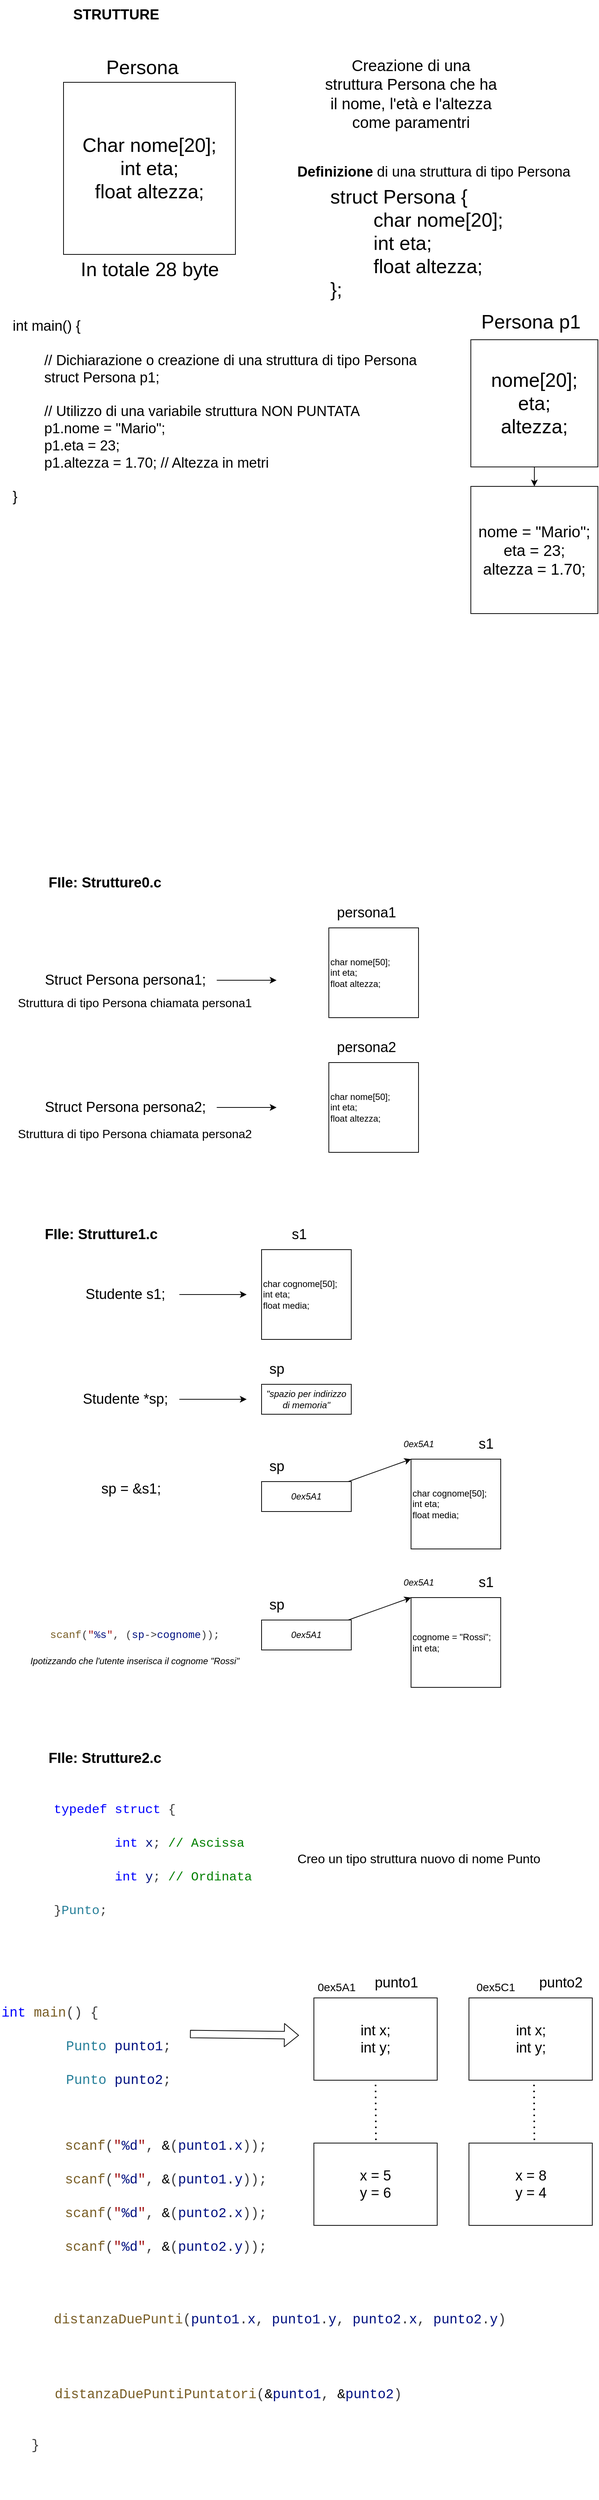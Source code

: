 <mxfile>
    <diagram id="k9PKdRFFc9656qdMAsGO" name="Pagina-1">
        <mxGraphModel dx="722" dy="1861" grid="1" gridSize="10" guides="1" tooltips="1" connect="1" arrows="1" fold="1" page="1" pageScale="1" pageWidth="827" pageHeight="1169" math="0" shadow="0">
            <root>
                <mxCell id="0"/>
                <mxCell id="1" parent="0"/>
                <mxCell id="2" value="char nome[50];&lt;br&gt;int eta;&lt;br&gt;float altezza;" style="whiteSpace=wrap;html=1;aspect=fixed;align=left;" parent="1" vertex="1">
                    <mxGeometry x="450" y="130" width="120" height="120" as="geometry"/>
                </mxCell>
                <mxCell id="3" value="FIle: Strutture0.c" style="text;html=1;align=center;verticalAlign=middle;resizable=0;points=[];autosize=1;strokeColor=none;fillColor=none;fontSize=19;fontStyle=1" parent="1" vertex="1">
                    <mxGeometry x="65" y="50" width="170" height="40" as="geometry"/>
                </mxCell>
                <mxCell id="5" style="edgeStyle=none;html=1;fontSize=19;" parent="1" source="4" edge="1">
                    <mxGeometry relative="1" as="geometry">
                        <mxPoint x="380" y="200" as="targetPoint"/>
                    </mxGeometry>
                </mxCell>
                <mxCell id="4" value="Struct Persona persona1;&amp;nbsp;" style="text;html=1;align=center;verticalAlign=middle;resizable=0;points=[];autosize=1;strokeColor=none;fillColor=none;fontSize=19;" parent="1" vertex="1">
                    <mxGeometry x="60" y="180" width="240" height="40" as="geometry"/>
                </mxCell>
                <mxCell id="6" value="persona1" style="text;html=1;align=center;verticalAlign=middle;resizable=0;points=[];autosize=1;strokeColor=none;fillColor=none;fontSize=19;" parent="1" vertex="1">
                    <mxGeometry x="450" y="90" width="100" height="40" as="geometry"/>
                </mxCell>
                <mxCell id="7" value="char nome[50];&lt;br&gt;int eta;&lt;br&gt;float altezza;" style="whiteSpace=wrap;html=1;aspect=fixed;align=left;" parent="1" vertex="1">
                    <mxGeometry x="450" y="310" width="120" height="120" as="geometry"/>
                </mxCell>
                <mxCell id="8" style="edgeStyle=none;html=1;fontSize=19;" parent="1" edge="1">
                    <mxGeometry relative="1" as="geometry">
                        <mxPoint x="380" y="370" as="targetPoint"/>
                        <mxPoint x="300" y="370" as="sourcePoint"/>
                    </mxGeometry>
                </mxCell>
                <mxCell id="9" value="Struct Persona persona2;&amp;nbsp;" style="text;html=1;align=center;verticalAlign=middle;resizable=0;points=[];autosize=1;strokeColor=none;fillColor=none;fontSize=19;" parent="1" vertex="1">
                    <mxGeometry x="60" y="350" width="240" height="40" as="geometry"/>
                </mxCell>
                <mxCell id="10" value="persona2" style="text;html=1;align=center;verticalAlign=middle;resizable=0;points=[];autosize=1;strokeColor=none;fillColor=none;fontSize=19;" parent="1" vertex="1">
                    <mxGeometry x="450" y="270" width="100" height="40" as="geometry"/>
                </mxCell>
                <mxCell id="11" value="Struttura di tipo Persona chiamata persona1" style="text;html=1;align=center;verticalAlign=middle;resizable=0;points=[];autosize=1;strokeColor=none;fillColor=none;fontSize=16;" parent="1" vertex="1">
                    <mxGeometry x="20" y="215" width="340" height="30" as="geometry"/>
                </mxCell>
                <mxCell id="12" value="Struttura di tipo Persona chiamata persona2" style="text;html=1;align=center;verticalAlign=middle;resizable=0;points=[];autosize=1;strokeColor=none;fillColor=none;fontSize=16;" parent="1" vertex="1">
                    <mxGeometry x="20" y="390" width="340" height="30" as="geometry"/>
                </mxCell>
                <mxCell id="13" value="FIle: Strutture1.c" style="text;html=1;align=center;verticalAlign=middle;resizable=0;points=[];autosize=1;strokeColor=none;fillColor=none;fontSize=19;fontStyle=1" parent="1" vertex="1">
                    <mxGeometry x="60" y="520" width="170" height="40" as="geometry"/>
                </mxCell>
                <mxCell id="14" value="char cognome[50];&lt;br&gt;int eta;&lt;br&gt;float media;" style="whiteSpace=wrap;html=1;aspect=fixed;align=left;" parent="1" vertex="1">
                    <mxGeometry x="360" y="560" width="120" height="120" as="geometry"/>
                </mxCell>
                <mxCell id="15" value="s1" style="text;html=1;align=center;verticalAlign=middle;resizable=0;points=[];autosize=1;strokeColor=none;fillColor=none;fontSize=19;" parent="1" vertex="1">
                    <mxGeometry x="390" y="520" width="40" height="40" as="geometry"/>
                </mxCell>
                <mxCell id="17" value="" style="edgeStyle=none;html=1;fontSize=16;" parent="1" source="16" edge="1">
                    <mxGeometry relative="1" as="geometry">
                        <mxPoint x="340" y="620" as="targetPoint"/>
                    </mxGeometry>
                </mxCell>
                <mxCell id="16" value="Studente s1;&amp;nbsp;" style="text;html=1;align=center;verticalAlign=middle;resizable=0;points=[];autosize=1;strokeColor=none;fillColor=none;fontSize=19;" parent="1" vertex="1">
                    <mxGeometry x="110" y="600" width="140" height="40" as="geometry"/>
                </mxCell>
                <mxCell id="20" value="" style="edgeStyle=none;html=1;fontSize=16;" parent="1" source="18" edge="1">
                    <mxGeometry relative="1" as="geometry">
                        <mxPoint x="340" y="760" as="targetPoint"/>
                    </mxGeometry>
                </mxCell>
                <mxCell id="18" value="Studente *sp;&amp;nbsp;" style="text;html=1;align=center;verticalAlign=middle;resizable=0;points=[];autosize=1;strokeColor=none;fillColor=none;fontSize=19;" parent="1" vertex="1">
                    <mxGeometry x="110" y="740" width="140" height="40" as="geometry"/>
                </mxCell>
                <mxCell id="19" value="&quot;spazio per indirizzo di memoria&quot;" style="rounded=0;whiteSpace=wrap;html=1;fontSize=12;fontStyle=2" parent="1" vertex="1">
                    <mxGeometry x="360" y="740" width="120" height="40" as="geometry"/>
                </mxCell>
                <mxCell id="22" value="sp" style="text;html=1;align=center;verticalAlign=middle;resizable=0;points=[];autosize=1;strokeColor=none;fillColor=none;fontSize=19;" parent="1" vertex="1">
                    <mxGeometry x="360" y="700" width="40" height="40" as="geometry"/>
                </mxCell>
                <mxCell id="23" value="sp = &amp;amp;s1;" style="text;html=1;align=center;verticalAlign=middle;resizable=0;points=[];autosize=1;strokeColor=none;fillColor=none;fontSize=19;" parent="1" vertex="1">
                    <mxGeometry x="135" y="860" width="100" height="40" as="geometry"/>
                </mxCell>
                <mxCell id="25" value="char cognome[50];&lt;br&gt;int eta;&lt;br&gt;float media;" style="whiteSpace=wrap;html=1;aspect=fixed;align=left;" parent="1" vertex="1">
                    <mxGeometry x="560" y="840" width="120" height="120" as="geometry"/>
                </mxCell>
                <mxCell id="26" value="s1" style="text;html=1;align=center;verticalAlign=middle;resizable=0;points=[];autosize=1;strokeColor=none;fillColor=none;fontSize=19;" parent="1" vertex="1">
                    <mxGeometry x="640" y="800" width="40" height="40" as="geometry"/>
                </mxCell>
                <mxCell id="31" value="" style="edgeStyle=none;html=1;fontSize=12;entryX=0;entryY=0;entryDx=0;entryDy=0;" parent="1" source="27" target="25" edge="1">
                    <mxGeometry relative="1" as="geometry"/>
                </mxCell>
                <mxCell id="27" value="0ex5A1" style="rounded=0;whiteSpace=wrap;html=1;fontSize=12;fontStyle=2" parent="1" vertex="1">
                    <mxGeometry x="360" y="870" width="120" height="40" as="geometry"/>
                </mxCell>
                <mxCell id="28" value="sp" style="text;html=1;align=center;verticalAlign=middle;resizable=0;points=[];autosize=1;strokeColor=none;fillColor=none;fontSize=19;" parent="1" vertex="1">
                    <mxGeometry x="360" y="830" width="40" height="40" as="geometry"/>
                </mxCell>
                <mxCell id="32" value="&lt;span style=&quot;font-style: italic;&quot;&gt;0ex5A1&lt;/span&gt;" style="text;html=1;align=center;verticalAlign=middle;resizable=0;points=[];autosize=1;strokeColor=none;fillColor=none;fontSize=12;" parent="1" vertex="1">
                    <mxGeometry x="540" y="805" width="60" height="30" as="geometry"/>
                </mxCell>
                <mxCell id="33" value="&lt;div style=&quot;color: rgb(59, 59, 59); background-color: rgb(255, 255, 255); font-family: Menlo, Monaco, &amp;quot;Courier New&amp;quot;, monospace; font-size: 14px; line-height: 21px;&quot;&gt;&lt;span style=&quot;color: #795e26;&quot;&gt;scanf&lt;/span&gt;(&lt;span style=&quot;color: #a31515;&quot;&gt;&quot;&lt;/span&gt;&lt;span style=&quot;color: #001080;&quot;&gt;%s&lt;/span&gt;&lt;span style=&quot;color: #a31515;&quot;&gt;&quot;&lt;/span&gt;, (&lt;span style=&quot;color: #001080;&quot;&gt;sp&lt;/span&gt;-&amp;gt;&lt;span style=&quot;color: #001080;&quot;&gt;cognome&lt;/span&gt;));&lt;/div&gt;" style="text;html=1;align=center;verticalAlign=middle;resizable=0;points=[];autosize=1;strokeColor=none;fillColor=none;fontSize=19;" parent="1" vertex="1">
                    <mxGeometry x="65" y="1060" width="250" height="30" as="geometry"/>
                </mxCell>
                <mxCell id="34" value="cognome = &quot;Rossi&quot;;&lt;br&gt;int eta;" style="whiteSpace=wrap;html=1;aspect=fixed;align=left;" parent="1" vertex="1">
                    <mxGeometry x="560" y="1025" width="120" height="120" as="geometry"/>
                </mxCell>
                <mxCell id="35" value="s1" style="text;html=1;align=center;verticalAlign=middle;resizable=0;points=[];autosize=1;strokeColor=none;fillColor=none;fontSize=19;" parent="1" vertex="1">
                    <mxGeometry x="640" y="985" width="40" height="40" as="geometry"/>
                </mxCell>
                <mxCell id="39" style="edgeStyle=none;html=1;entryX=0;entryY=0;entryDx=0;entryDy=0;fontSize=12;" parent="1" source="36" target="34" edge="1">
                    <mxGeometry relative="1" as="geometry"/>
                </mxCell>
                <mxCell id="36" value="0ex5A1" style="rounded=0;whiteSpace=wrap;html=1;fontSize=12;fontStyle=2" parent="1" vertex="1">
                    <mxGeometry x="360" y="1055" width="120" height="40" as="geometry"/>
                </mxCell>
                <mxCell id="37" value="sp" style="text;html=1;align=center;verticalAlign=middle;resizable=0;points=[];autosize=1;strokeColor=none;fillColor=none;fontSize=19;" parent="1" vertex="1">
                    <mxGeometry x="360" y="1015" width="40" height="40" as="geometry"/>
                </mxCell>
                <mxCell id="38" value="&lt;span style=&quot;font-style: italic;&quot;&gt;0ex5A1&lt;/span&gt;" style="text;html=1;align=center;verticalAlign=middle;resizable=0;points=[];autosize=1;strokeColor=none;fillColor=none;fontSize=12;" parent="1" vertex="1">
                    <mxGeometry x="540" y="990" width="60" height="30" as="geometry"/>
                </mxCell>
                <mxCell id="41" value="&lt;i&gt;Ipotizzando che l'utente inserisca il cognome &quot;Rossi&quot;&lt;/i&gt;" style="text;html=1;align=center;verticalAlign=middle;resizable=0;points=[];autosize=1;strokeColor=none;fillColor=none;fontSize=12;" parent="1" vertex="1">
                    <mxGeometry x="40" y="1095" width="300" height="30" as="geometry"/>
                </mxCell>
                <mxCell id="42" value="STRUTTURE" style="text;html=1;align=center;verticalAlign=middle;resizable=0;points=[];autosize=1;strokeColor=none;fillColor=none;fontSize=19;fontStyle=1" parent="1" vertex="1">
                    <mxGeometry x="95" y="-1110" width="140" height="40" as="geometry"/>
                </mxCell>
                <mxCell id="43" value="Char nome[20];&lt;br style=&quot;font-size: 26px;&quot;&gt;int eta;&lt;br style=&quot;font-size: 26px;&quot;&gt;float altezza;" style="whiteSpace=wrap;html=1;aspect=fixed;fontSize=26;" parent="1" vertex="1">
                    <mxGeometry x="95" y="-1000" width="230" height="230" as="geometry"/>
                </mxCell>
                <mxCell id="44" value="Creazione di una struttura Persona che ha il nome, l'età e l'altezza come paramentri" style="text;html=1;strokeColor=none;fillColor=none;align=center;verticalAlign=middle;whiteSpace=wrap;rounded=0;fontSize=21;" parent="1" vertex="1">
                    <mxGeometry x="440" y="-1000" width="240" height="30" as="geometry"/>
                </mxCell>
                <mxCell id="46" value="In totale 28 byte" style="text;html=1;align=center;verticalAlign=middle;resizable=0;points=[];autosize=1;strokeColor=none;fillColor=none;fontSize=26;" parent="1" vertex="1">
                    <mxGeometry x="105" y="-770" width="210" height="40" as="geometry"/>
                </mxCell>
                <mxCell id="47" value="Persona" style="text;html=1;align=center;verticalAlign=middle;resizable=0;points=[];autosize=1;strokeColor=none;fillColor=none;fontSize=26;" parent="1" vertex="1">
                    <mxGeometry x="140" y="-1040" width="120" height="40" as="geometry"/>
                </mxCell>
                <mxCell id="49" value="struct Persona {&lt;br&gt;&lt;span style=&quot;white-space: pre;&quot;&gt;&#9;&lt;/span&gt;char nome[20];&lt;br&gt;&lt;span style=&quot;white-space: pre;&quot;&gt;&#9;&lt;/span&gt;int eta;&lt;br&gt;&lt;span style=&quot;white-space: pre;&quot;&gt;&#9;&lt;/span&gt;float altezza;&lt;br&gt;};" style="text;html=1;align=left;verticalAlign=middle;resizable=0;points=[];autosize=1;strokeColor=none;fillColor=none;fontSize=26;" parent="1" vertex="1">
                    <mxGeometry x="450" y="-870" width="250" height="170" as="geometry"/>
                </mxCell>
                <mxCell id="50" value="&lt;b&gt;Definizione&lt;/b&gt; di una struttura di tipo Persona" style="text;html=1;align=center;verticalAlign=middle;resizable=0;points=[];autosize=1;strokeColor=none;fillColor=none;fontSize=19;" parent="1" vertex="1">
                    <mxGeometry x="395" y="-900" width="390" height="40" as="geometry"/>
                </mxCell>
                <mxCell id="51" value="int main() {&lt;br&gt;&lt;br&gt;&lt;div style=&quot;&quot;&gt;&lt;span style=&quot;background-color: initial;&quot;&gt;&lt;span style=&quot;white-space: pre;&quot;&gt;&#9;&lt;/span&gt;// Dichiarazione o creazione di una struttura di tipo Persona&lt;/span&gt;&lt;/div&gt;&lt;span style=&quot;white-space: pre;&quot;&gt;&#9;&lt;/span&gt;struct Persona p1;&lt;br&gt;&lt;br&gt;&lt;span style=&quot;white-space: pre;&quot;&gt;&#9;&lt;/span&gt;// Utilizzo di una variabile struttura NON PUNTATA&lt;br&gt;&lt;span style=&quot;white-space: pre;&quot;&gt;&#9;&lt;/span&gt;p1.nome = &quot;Mario&quot;;&lt;br&gt;&lt;span style=&quot;white-space: pre;&quot;&gt;&#9;&lt;/span&gt;p1.eta = 23;&lt;br&gt;&lt;span style=&quot;white-space: pre;&quot;&gt;&#9;&lt;/span&gt;p1.altezza = 1.70; // Altezza in metri&lt;br&gt;&lt;br&gt;}" style="text;html=1;align=left;verticalAlign=middle;resizable=0;points=[];autosize=1;strokeColor=none;fillColor=none;fontSize=19;" parent="1" vertex="1">
                    <mxGeometry x="25" y="-690" width="560" height="260" as="geometry"/>
                </mxCell>
                <mxCell id="55" value="" style="edgeStyle=none;html=1;fontSize=19;" parent="1" source="52" target="54" edge="1">
                    <mxGeometry relative="1" as="geometry"/>
                </mxCell>
                <mxCell id="52" value="nome[20];&lt;br style=&quot;font-size: 26px;&quot;&gt;eta;&lt;br style=&quot;font-size: 26px;&quot;&gt;altezza;" style="whiteSpace=wrap;html=1;aspect=fixed;fontSize=26;" parent="1" vertex="1">
                    <mxGeometry x="640" y="-656" width="170" height="170" as="geometry"/>
                </mxCell>
                <mxCell id="53" value="Persona p1" style="text;html=1;align=center;verticalAlign=middle;resizable=0;points=[];autosize=1;strokeColor=none;fillColor=none;fontSize=26;" parent="1" vertex="1">
                    <mxGeometry x="640" y="-700" width="160" height="40" as="geometry"/>
                </mxCell>
                <mxCell id="54" value="nome = &quot;Mario&quot;;&lt;br style=&quot;font-size: 21px;&quot;&gt;eta = 23;&lt;br style=&quot;font-size: 21px;&quot;&gt;altezza = 1.70;" style="whiteSpace=wrap;html=1;aspect=fixed;fontSize=21;" parent="1" vertex="1">
                    <mxGeometry x="640" y="-460" width="170" height="170" as="geometry"/>
                </mxCell>
                <mxCell id="56" value="FIle: Strutture2.c" style="text;html=1;align=center;verticalAlign=middle;resizable=0;points=[];autosize=1;strokeColor=none;fillColor=none;fontSize=19;fontStyle=1" vertex="1" parent="1">
                    <mxGeometry x="65" y="1220" width="170" height="40" as="geometry"/>
                </mxCell>
                <mxCell id="57" value="&lt;div style=&quot;color: rgb(59, 59, 59); background-color: rgb(255, 255, 255); font-family: Menlo, Monaco, &amp;quot;Courier New&amp;quot;, monospace; font-size: 17px; line-height: 45px;&quot;&gt;&lt;div style=&quot;font-size: 17px;&quot;&gt;&lt;span style=&quot;color: rgb(0, 0, 255); font-size: 17px;&quot;&gt;typedef&lt;/span&gt; &lt;span style=&quot;color: rgb(0, 0, 255); font-size: 17px;&quot;&gt;struct&lt;/span&gt; {&lt;/div&gt;&lt;div style=&quot;font-size: 17px;&quot;&gt;    &lt;span style=&quot;color: rgb(0, 0, 255); font-size: 17px;&quot;&gt;&lt;span style=&quot;white-space: pre; font-size: 17px;&quot;&gt;&#9;&lt;/span&gt;int&lt;/span&gt; &lt;span style=&quot;color: rgb(0, 16, 128); font-size: 17px;&quot;&gt;x&lt;/span&gt;;&lt;span style=&quot;color: rgb(0, 128, 0); font-size: 17px;&quot;&gt; // Ascissa&lt;/span&gt;&lt;/div&gt;&lt;div style=&quot;font-size: 17px;&quot;&gt;    &lt;span style=&quot;color: rgb(0, 0, 255); font-size: 17px;&quot;&gt;&lt;span style=&quot;white-space: pre; font-size: 17px;&quot;&gt;&#9;&lt;/span&gt;int&lt;/span&gt; &lt;span style=&quot;color: rgb(0, 16, 128); font-size: 17px;&quot;&gt;y&lt;/span&gt;;&lt;span style=&quot;color: rgb(0, 128, 0); font-size: 17px;&quot;&gt; // Ordinata&lt;/span&gt;&lt;/div&gt;&lt;div style=&quot;font-size: 17px;&quot;&gt;}&lt;span style=&quot;color: rgb(38, 127, 153); font-size: 17px;&quot;&gt;Punto&lt;/span&gt;;&lt;/div&gt;&lt;/div&gt;" style="text;html=1;align=left;verticalAlign=middle;resizable=0;points=[];autosize=1;strokeColor=none;fillColor=none;fontSize=17;" vertex="1" parent="1">
                    <mxGeometry x="80" y="1280" width="290" height="190" as="geometry"/>
                </mxCell>
                <mxCell id="58" value="Creo un tipo struttura nuovo di nome Punto" style="text;html=1;align=center;verticalAlign=middle;resizable=0;points=[];autosize=1;strokeColor=none;fillColor=none;fontSize=17;" vertex="1" parent="1">
                    <mxGeometry x="395" y="1360" width="350" height="30" as="geometry"/>
                </mxCell>
                <mxCell id="59" value="&lt;div style=&quot;color: rgb(59, 59, 59); background-color: rgb(255, 255, 255); font-family: Menlo, Monaco, &amp;quot;Courier New&amp;quot;, monospace; font-size: 18px; line-height: 45px;&quot;&gt;&lt;span style=&quot;color: rgb(0, 0, 255); font-size: 18px;&quot;&gt;int&lt;/span&gt; &lt;span style=&quot;color: rgb(121, 94, 38); font-size: 18px;&quot;&gt;main&lt;/span&gt;() {&lt;/div&gt;&lt;div style=&quot;color: rgb(59, 59, 59); background-color: rgb(255, 255, 255); font-family: Menlo, Monaco, &amp;quot;Courier New&amp;quot;, monospace; font-size: 18px; line-height: 45px;&quot;&gt;&lt;div style=&quot;font-size: 18px; line-height: 45px;&quot;&gt;&lt;div style=&quot;font-size: 18px;&quot;&gt;&lt;span style=&quot;color: rgb(38, 127, 153); font-size: 18px;&quot;&gt;&lt;span style=&quot;white-space: pre;&quot;&gt;&#9;&lt;/span&gt;Punto&lt;/span&gt; &lt;span style=&quot;color: rgb(0, 16, 128); font-size: 18px;&quot;&gt;punto1&lt;/span&gt;;&lt;/div&gt;&lt;div style=&quot;font-size: 18px;&quot;&gt;    &lt;span style=&quot;color: rgb(38, 127, 153); font-size: 18px;&quot;&gt;&lt;span style=&quot;white-space: pre;&quot;&gt;&#9;&lt;/span&gt;Punto&lt;/span&gt; &lt;span style=&quot;color: rgb(0, 16, 128); font-size: 18px;&quot;&gt;punto2&lt;/span&gt;;&lt;/div&gt;&lt;/div&gt;&lt;/div&gt;" style="text;html=1;align=left;verticalAlign=middle;resizable=0;points=[];autosize=1;strokeColor=none;fillColor=none;fontSize=18;" vertex="1" parent="1">
                    <mxGeometry x="10" y="1550" width="250" height="150" as="geometry"/>
                </mxCell>
                <mxCell id="62" value="punto1" style="text;html=1;align=center;verticalAlign=middle;resizable=0;points=[];autosize=1;strokeColor=none;fillColor=none;fontSize=19;" vertex="1" parent="1">
                    <mxGeometry x="500" y="1520" width="80" height="40" as="geometry"/>
                </mxCell>
                <mxCell id="63" value="punto2" style="text;html=1;align=center;verticalAlign=middle;resizable=0;points=[];autosize=1;strokeColor=none;fillColor=none;fontSize=19;" vertex="1" parent="1">
                    <mxGeometry x="720" y="1520" width="80" height="40" as="geometry"/>
                </mxCell>
                <mxCell id="64" value="int x;&lt;br&gt;int y;" style="rounded=0;whiteSpace=wrap;html=1;fontSize=19;" vertex="1" parent="1">
                    <mxGeometry x="430" y="1560" width="165" height="110" as="geometry"/>
                </mxCell>
                <mxCell id="66" value="int x;&lt;br&gt;int y;" style="rounded=0;whiteSpace=wrap;html=1;fontSize=19;" vertex="1" parent="1">
                    <mxGeometry x="637.5" y="1560" width="165" height="110" as="geometry"/>
                </mxCell>
                <mxCell id="67" value="" style="shape=flexArrow;endArrow=classic;html=1;fontSize=16;exitX=1.017;exitY=0.388;exitDx=0;exitDy=0;exitPerimeter=0;" edge="1" parent="1" source="59">
                    <mxGeometry width="50" height="50" relative="1" as="geometry">
                        <mxPoint x="350" y="1750" as="sourcePoint"/>
                        <mxPoint x="410" y="1610" as="targetPoint"/>
                    </mxGeometry>
                </mxCell>
                <mxCell id="69" value="&lt;div style=&quot;color: rgb(59, 59, 59); background-color: rgb(255, 255, 255); font-family: Menlo, Monaco, &amp;quot;Courier New&amp;quot;, monospace; font-size: 16px; line-height: 45px;&quot;&gt;&lt;br&gt;&lt;/div&gt;" style="text;html=1;align=left;verticalAlign=middle;resizable=0;points=[];autosize=1;strokeColor=none;fillColor=none;fontSize=16;" vertex="1" parent="1">
                    <mxGeometry x="75" y="1785" width="20" height="60" as="geometry"/>
                </mxCell>
                <mxCell id="70" value="&lt;div style=&quot;color: rgb(59, 59, 59); background-color: rgb(255, 255, 255); font-family: Menlo, Monaco, &amp;quot;Courier New&amp;quot;, monospace; font-size: 18px; line-height: 45px;&quot;&gt;&lt;span style=&quot;color: rgb(121, 94, 38); font-size: 18px;&quot;&gt;scanf&lt;/span&gt;(&lt;span style=&quot;color: rgb(163, 21, 21); font-size: 18px;&quot;&gt;&quot;&lt;/span&gt;&lt;span style=&quot;color: rgb(0, 16, 128); font-size: 18px;&quot;&gt;%d&lt;/span&gt;&lt;span style=&quot;color: rgb(163, 21, 21); font-size: 18px;&quot;&gt;&quot;&lt;/span&gt;, &lt;span style=&quot;color: rgb(0, 0, 0); font-size: 18px;&quot;&gt;&amp;amp;&lt;/span&gt;(&lt;span style=&quot;color: rgb(0, 16, 128); font-size: 18px;&quot;&gt;punto1&lt;/span&gt;.&lt;span style=&quot;color: rgb(0, 16, 128); font-size: 18px;&quot;&gt;x&lt;/span&gt;));&lt;/div&gt;&lt;div style=&quot;color: rgb(59, 59, 59); background-color: rgb(255, 255, 255); font-family: Menlo, Monaco, &amp;quot;Courier New&amp;quot;, monospace; font-size: 18px; line-height: 45px;&quot;&gt;&lt;div style=&quot;line-height: 45px; font-size: 18px;&quot;&gt;&lt;span style=&quot;color: rgb(121, 94, 38); font-size: 18px;&quot;&gt;scanf&lt;/span&gt;(&lt;span style=&quot;color: rgb(163, 21, 21); font-size: 18px;&quot;&gt;&quot;&lt;/span&gt;&lt;span style=&quot;color: rgb(0, 16, 128); font-size: 18px;&quot;&gt;%d&lt;/span&gt;&lt;span style=&quot;color: rgb(163, 21, 21); font-size: 18px;&quot;&gt;&quot;&lt;/span&gt;, &lt;span style=&quot;color: rgb(0, 0, 0); font-size: 18px;&quot;&gt;&amp;amp;&lt;/span&gt;(&lt;span style=&quot;color: rgb(0, 16, 128); font-size: 18px;&quot;&gt;punto1&lt;/span&gt;.&lt;span style=&quot;color: rgb(0, 16, 128); font-size: 18px;&quot;&gt;y&lt;/span&gt;));&lt;/div&gt;&lt;div style=&quot;line-height: 45px; font-size: 18px;&quot;&gt;&lt;div style=&quot;line-height: 45px; font-size: 18px;&quot;&gt;&lt;span style=&quot;color: rgb(121, 94, 38); font-size: 18px;&quot;&gt;scanf&lt;/span&gt;(&lt;span style=&quot;color: rgb(163, 21, 21); font-size: 18px;&quot;&gt;&quot;&lt;/span&gt;&lt;span style=&quot;color: rgb(0, 16, 128); font-size: 18px;&quot;&gt;%d&lt;/span&gt;&lt;span style=&quot;color: rgb(163, 21, 21); font-size: 18px;&quot;&gt;&quot;&lt;/span&gt;, &lt;span style=&quot;color: rgb(0, 0, 0); font-size: 18px;&quot;&gt;&amp;amp;&lt;/span&gt;(&lt;span style=&quot;color: rgb(0, 16, 128); font-size: 18px;&quot;&gt;punto2&lt;/span&gt;.&lt;span style=&quot;color: rgb(0, 16, 128); font-size: 18px;&quot;&gt;x&lt;/span&gt;));&lt;/div&gt;&lt;/div&gt;&lt;div style=&quot;line-height: 45px; font-size: 18px;&quot;&gt;&lt;div style=&quot;line-height: 45px; font-size: 18px;&quot;&gt;&lt;span style=&quot;color: rgb(121, 94, 38); font-size: 18px;&quot;&gt;scanf&lt;/span&gt;(&lt;span style=&quot;color: rgb(163, 21, 21); font-size: 18px;&quot;&gt;&quot;&lt;/span&gt;&lt;span style=&quot;color: rgb(0, 16, 128); font-size: 18px;&quot;&gt;%d&lt;/span&gt;&lt;span style=&quot;color: rgb(163, 21, 21); font-size: 18px;&quot;&gt;&quot;&lt;/span&gt;, &lt;span style=&quot;color: rgb(0, 0, 0); font-size: 18px;&quot;&gt;&amp;amp;&lt;/span&gt;(&lt;span style=&quot;color: rgb(0, 16, 128); font-size: 18px;&quot;&gt;punto2&lt;/span&gt;.&lt;span style=&quot;color: rgb(0, 16, 128); font-size: 18px;&quot;&gt;y&lt;/span&gt;));&lt;/div&gt;&lt;/div&gt;&lt;/div&gt;" style="text;html=1;align=left;verticalAlign=middle;resizable=0;points=[];autosize=1;strokeColor=none;fillColor=none;fontSize=18;" vertex="1" parent="1">
                    <mxGeometry x="95" y="1730" width="290" height="190" as="geometry"/>
                </mxCell>
                <mxCell id="71" value="x = 5&lt;br&gt;y = 6" style="rounded=0;whiteSpace=wrap;html=1;fontSize=19;" vertex="1" parent="1">
                    <mxGeometry x="430" y="1754" width="165" height="110" as="geometry"/>
                </mxCell>
                <mxCell id="72" value="x = 8&lt;br&gt;y = 4" style="rounded=0;whiteSpace=wrap;html=1;fontSize=19;" vertex="1" parent="1">
                    <mxGeometry x="637.5" y="1754" width="165" height="110" as="geometry"/>
                </mxCell>
                <mxCell id="73" value="" style="endArrow=none;dashed=1;html=1;dashPattern=1 3;strokeWidth=2;fontSize=18;entryX=0.5;entryY=1;entryDx=0;entryDy=0;" edge="1" parent="1" target="64">
                    <mxGeometry width="50" height="50" relative="1" as="geometry">
                        <mxPoint x="513" y="1750" as="sourcePoint"/>
                        <mxPoint x="530" y="1670" as="targetPoint"/>
                    </mxGeometry>
                </mxCell>
                <mxCell id="74" value="" style="endArrow=none;dashed=1;html=1;dashPattern=1 3;strokeWidth=2;fontSize=18;entryX=0.5;entryY=1;entryDx=0;entryDy=0;" edge="1" parent="1">
                    <mxGeometry width="50" height="50" relative="1" as="geometry">
                        <mxPoint x="725" y="1750" as="sourcePoint"/>
                        <mxPoint x="724.5" y="1670" as="targetPoint"/>
                    </mxGeometry>
                </mxCell>
                <mxCell id="75" value="0ex5A1" style="text;html=1;align=center;verticalAlign=middle;resizable=0;points=[];autosize=1;strokeColor=none;fillColor=none;fontSize=15;" vertex="1" parent="1">
                    <mxGeometry x="425" y="1530" width="70" height="30" as="geometry"/>
                </mxCell>
                <mxCell id="77" value="0ex5C1" style="text;html=1;align=center;verticalAlign=middle;resizable=0;points=[];autosize=1;strokeColor=none;fillColor=none;fontSize=15;" vertex="1" parent="1">
                    <mxGeometry x="632.5" y="1530" width="80" height="30" as="geometry"/>
                </mxCell>
                <mxCell id="78" value="&lt;div style=&quot;color: rgb(59, 59, 59); background-color: rgb(255, 255, 255); font-family: Menlo, Monaco, &amp;quot;Courier New&amp;quot;, monospace; font-size: 18px; line-height: 45px;&quot;&gt;&lt;span style=&quot;color: rgb(121, 94, 38); font-size: 18px;&quot;&gt;distanzaDuePunti&lt;/span&gt;(&lt;span style=&quot;color: rgb(0, 16, 128); font-size: 18px;&quot;&gt;punto1&lt;/span&gt;.&lt;span style=&quot;color: rgb(0, 16, 128); font-size: 18px;&quot;&gt;x&lt;/span&gt;, &lt;span style=&quot;color: rgb(0, 16, 128); font-size: 18px;&quot;&gt;punto1&lt;/span&gt;.&lt;span style=&quot;color: rgb(0, 16, 128); font-size: 18px;&quot;&gt;y&lt;/span&gt;, &lt;span style=&quot;color: rgb(0, 16, 128); font-size: 18px;&quot;&gt;punto2&lt;/span&gt;.&lt;span style=&quot;color: rgb(0, 16, 128); font-size: 18px;&quot;&gt;x&lt;/span&gt;, &lt;span style=&quot;color: rgb(0, 16, 128); font-size: 18px;&quot;&gt;punto2&lt;/span&gt;.&lt;span style=&quot;color: rgb(0, 16, 128); font-size: 18px;&quot;&gt;y&lt;/span&gt;)&lt;/div&gt;" style="text;html=1;align=left;verticalAlign=middle;resizable=0;points=[];autosize=1;strokeColor=none;fillColor=none;fontSize=18;" vertex="1" parent="1">
                    <mxGeometry x="80" y="1960" width="630" height="60" as="geometry"/>
                </mxCell>
                <mxCell id="79" value="&lt;div style=&quot;text-align: left; color: rgb(59, 59, 59); background-color: rgb(255, 255, 255); font-family: Menlo, Monaco, &amp;quot;Courier New&amp;quot;, monospace; font-size: 18px; line-height: 45px;&quot;&gt;&lt;span style=&quot;color: rgb(121, 94, 38); font-size: 18px;&quot;&gt;distanzaDuePuntiPuntatori&lt;/span&gt;(&lt;span style=&quot;color: rgb(0, 0, 0); font-size: 18px;&quot;&gt;&amp;amp;&lt;/span&gt;&lt;span style=&quot;color: rgb(0, 16, 128); font-size: 18px;&quot;&gt;punto1&lt;/span&gt;, &lt;span style=&quot;color: rgb(0, 0, 0); font-size: 18px;&quot;&gt;&amp;amp;&lt;/span&gt;&lt;span style=&quot;color: rgb(0, 16, 128); font-size: 18px;&quot;&gt;punto2&lt;/span&gt;)&lt;/div&gt;" style="text;html=1;align=center;verticalAlign=middle;resizable=0;points=[];autosize=1;strokeColor=none;fillColor=none;fontSize=18;" vertex="1" parent="1">
                    <mxGeometry x="70" y="2060" width="490" height="60" as="geometry"/>
                </mxCell>
                <mxCell id="80" value="&lt;div style=&quot;color: rgb(59, 59, 59); background-color: rgb(255, 255, 255); font-family: Menlo, Monaco, &amp;quot;Courier New&amp;quot;, monospace; font-size: 18px; line-height: 45px;&quot;&gt;&lt;div style=&quot;font-size: 18px;&quot;&gt;}&lt;/div&gt;&lt;br style=&quot;font-size: 18px;&quot;&gt;&lt;/div&gt;" style="text;html=1;align=left;verticalAlign=middle;resizable=0;points=[];autosize=1;strokeColor=none;fillColor=none;fontSize=18;" vertex="1" parent="1">
                    <mxGeometry x="50" y="2130" width="30" height="100" as="geometry"/>
                </mxCell>
            </root>
        </mxGraphModel>
    </diagram>
</mxfile>